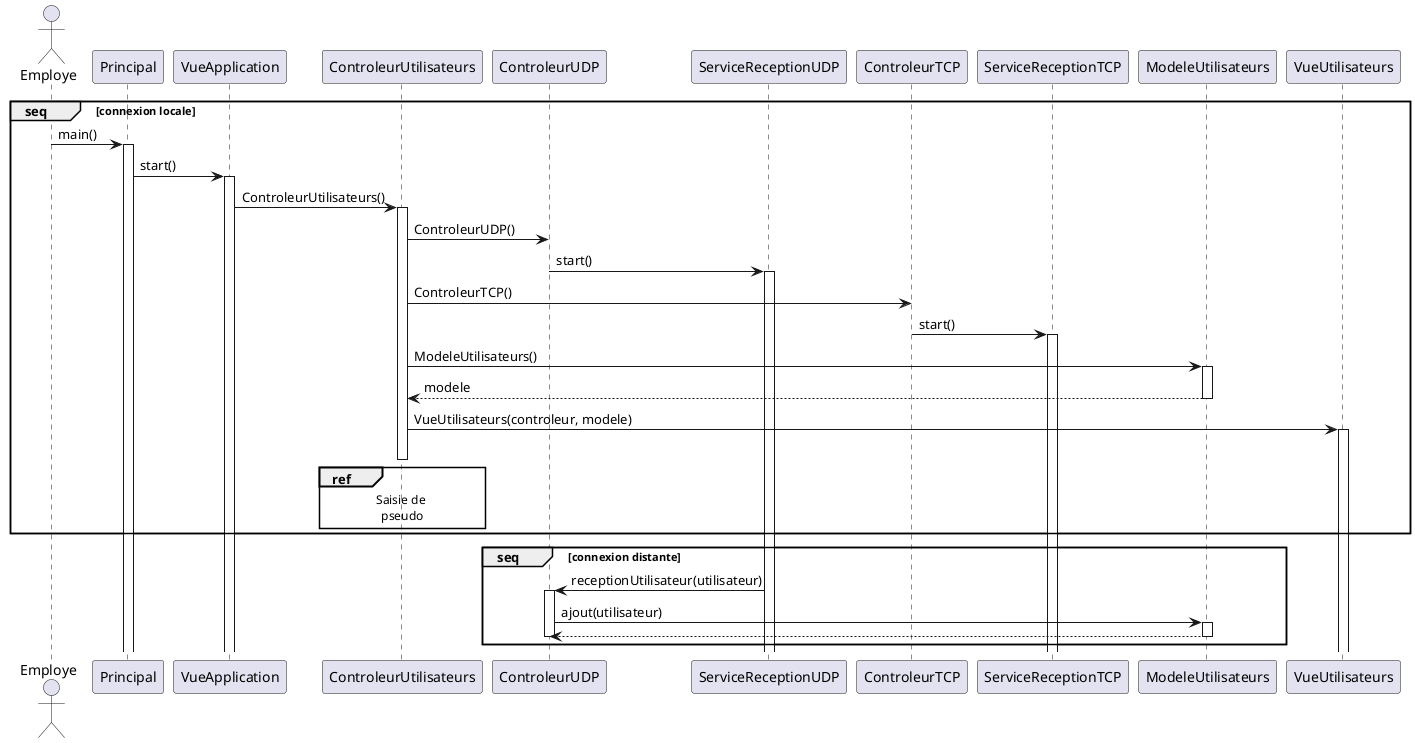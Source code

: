 @startuml Connexion
actor Employe
group seq [connexion locale]
    Employe -> Principal : main()
    activate Principal
    Principal -> VueApplication : start()
    activate VueApplication 
    VueApplication -> ControleurUtilisateurs : ControleurUtilisateurs()
    activate ControleurUtilisateurs
    ControleurUtilisateurs -> ControleurUDP : ControleurUDP()
    ControleurUDP -> ServiceReceptionUDP : start()
    activate ServiceReceptionUDP
    ControleurUtilisateurs -> ControleurTCP : ControleurTCP()
    ControleurTCP -> ServiceReceptionTCP : start()
    activate ServiceReceptionTCP
    ControleurUtilisateurs -> ModeleUtilisateurs : ModeleUtilisateurs()
    activate ModeleUtilisateurs
    ModeleUtilisateurs --> ControleurUtilisateurs : modele
    deactivate ModeleUtilisateurs
    ControleurUtilisateurs -> VueUtilisateurs : VueUtilisateurs(controleur, modele)
    activate VueUtilisateurs
    ref over ControleurUtilisateurs
        Saisie de 
        pseudo
    end ref
    deactivate ControleurUtilisateurs
end
group seq [connexion distante]
    ServiceReceptionUDP -> ControleurUDP : receptionUtilisateur(utilisateur)
    activate ControleurUDP
    ControleurUDP -> ModeleUtilisateurs : ajout(utilisateur)
    activate ModeleUtilisateurs
    ModeleUtilisateurs --> ControleurUDP
    deactivate ModeleUtilisateurs
    deactivate ControleurUDP
end
@enduml
